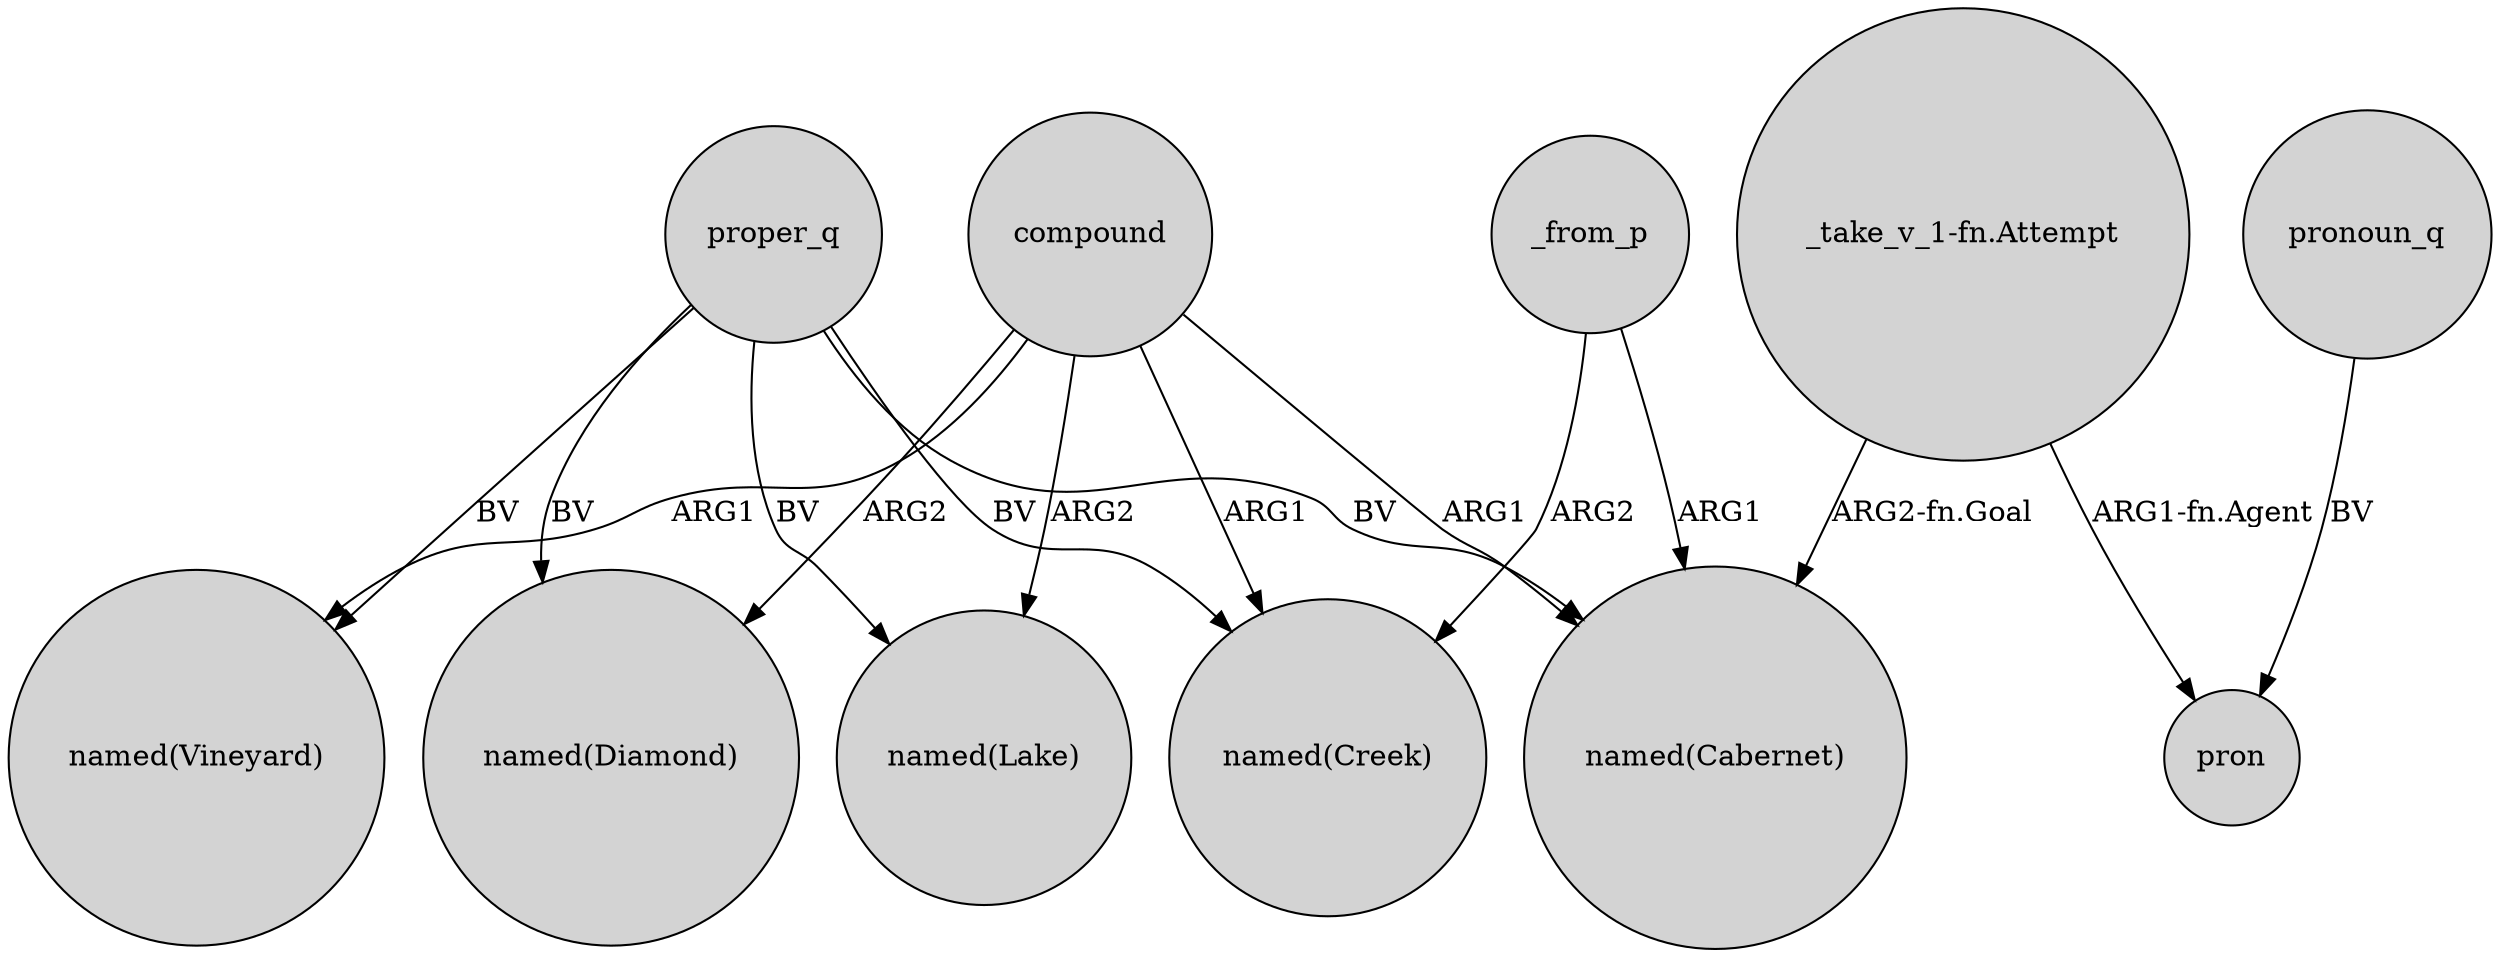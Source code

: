 digraph {
	node [shape=circle style=filled]
	_from_p -> "named(Cabernet)" [label=ARG1]
	compound -> "named(Vineyard)" [label=ARG1]
	pronoun_q -> pron [label=BV]
	compound -> "named(Cabernet)" [label=ARG1]
	_from_p -> "named(Creek)" [label=ARG2]
	proper_q -> "named(Lake)" [label=BV]
	"_take_v_1-fn.Attempt" -> "named(Cabernet)" [label="ARG2-fn.Goal"]
	proper_q -> "named(Diamond)" [label=BV]
	"_take_v_1-fn.Attempt" -> pron [label="ARG1-fn.Agent"]
	proper_q -> "named(Creek)" [label=BV]
	compound -> "named(Diamond)" [label=ARG2]
	proper_q -> "named(Cabernet)" [label=BV]
	compound -> "named(Lake)" [label=ARG2]
	proper_q -> "named(Vineyard)" [label=BV]
	compound -> "named(Creek)" [label=ARG1]
}

